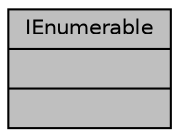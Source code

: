 digraph "IEnumerable"
{
 // LATEX_PDF_SIZE
  edge [fontname="Helvetica",fontsize="10",labelfontname="Helvetica",labelfontsize="10"];
  node [fontname="Helvetica",fontsize="10",shape=record];
  Node1 [label="{IEnumerable\n||}",height=0.2,width=0.4,color="black", fillcolor="grey75", style="filled", fontcolor="black",tooltip=" "];
}
